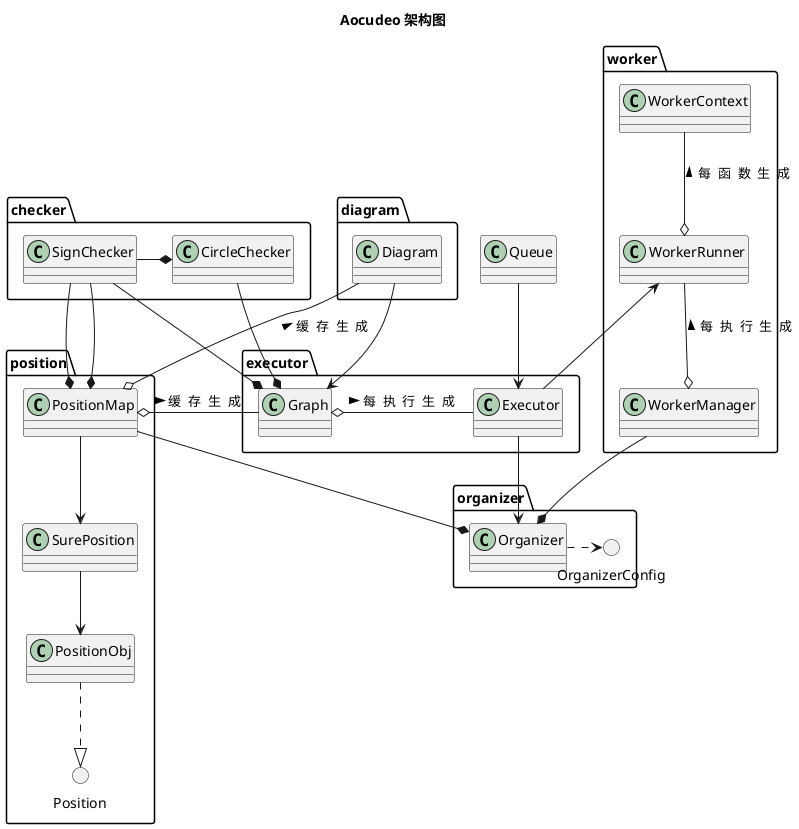 @startuml
title Aocudeo 架构图
class Queue
package checker {
	class CircleChecker
	class SignChecker
	SignChecker -* CircleChecker
}
package diagram {
	class Diagram
}
package executor {
	class Executor
	class Graph
}
package organizer {
	class Organizer
	() OrganizerConfig
	Organizer .> OrganizerConfig
}
package position {
	() Position
	class PositionMap
	class PositionObj
	class SurePosition
	PositionObj ..|> Position
	SurePosition --> PositionObj
	PositionMap --> SurePosition
}
package worker {
	class WorkerContext
	class WorkerRunner
	class WorkerManager
	WorkerRunner --o WorkerManager : < 每  执  行  生  成
	WorkerContext --o WorkerRunner : < 每  函  数  生  成
}
Queue --> Executor
Diagram -> Graph
PositionMap --* Organizer
Executor -o Graph : < 每  执  行  生  成
Executor -> WorkerRunner
CircleChecker --* Graph
SignChecker --* PositionMap
SignChecker --* PositionMap
PositionMap o- Graph : 缓  存  生  成 >
SignChecker --* Graph
WorkerManager --* Organizer
Diagram --o PositionMap : < 缓  存  生  成
Organizer <-- Executor
@enduml
